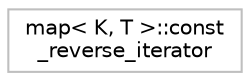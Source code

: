 digraph "Graphical Class Hierarchy"
{
 // LATEX_PDF_SIZE
  edge [fontname="Helvetica",fontsize="10",labelfontname="Helvetica",labelfontsize="10"];
  node [fontname="Helvetica",fontsize="10",shape=record];
  rankdir="LR";
  Node0 [label="map\< K, T \>::const\l_reverse_iterator",height=0.2,width=0.4,color="grey75", fillcolor="white", style="filled",tooltip="STL iterator class."];
}
